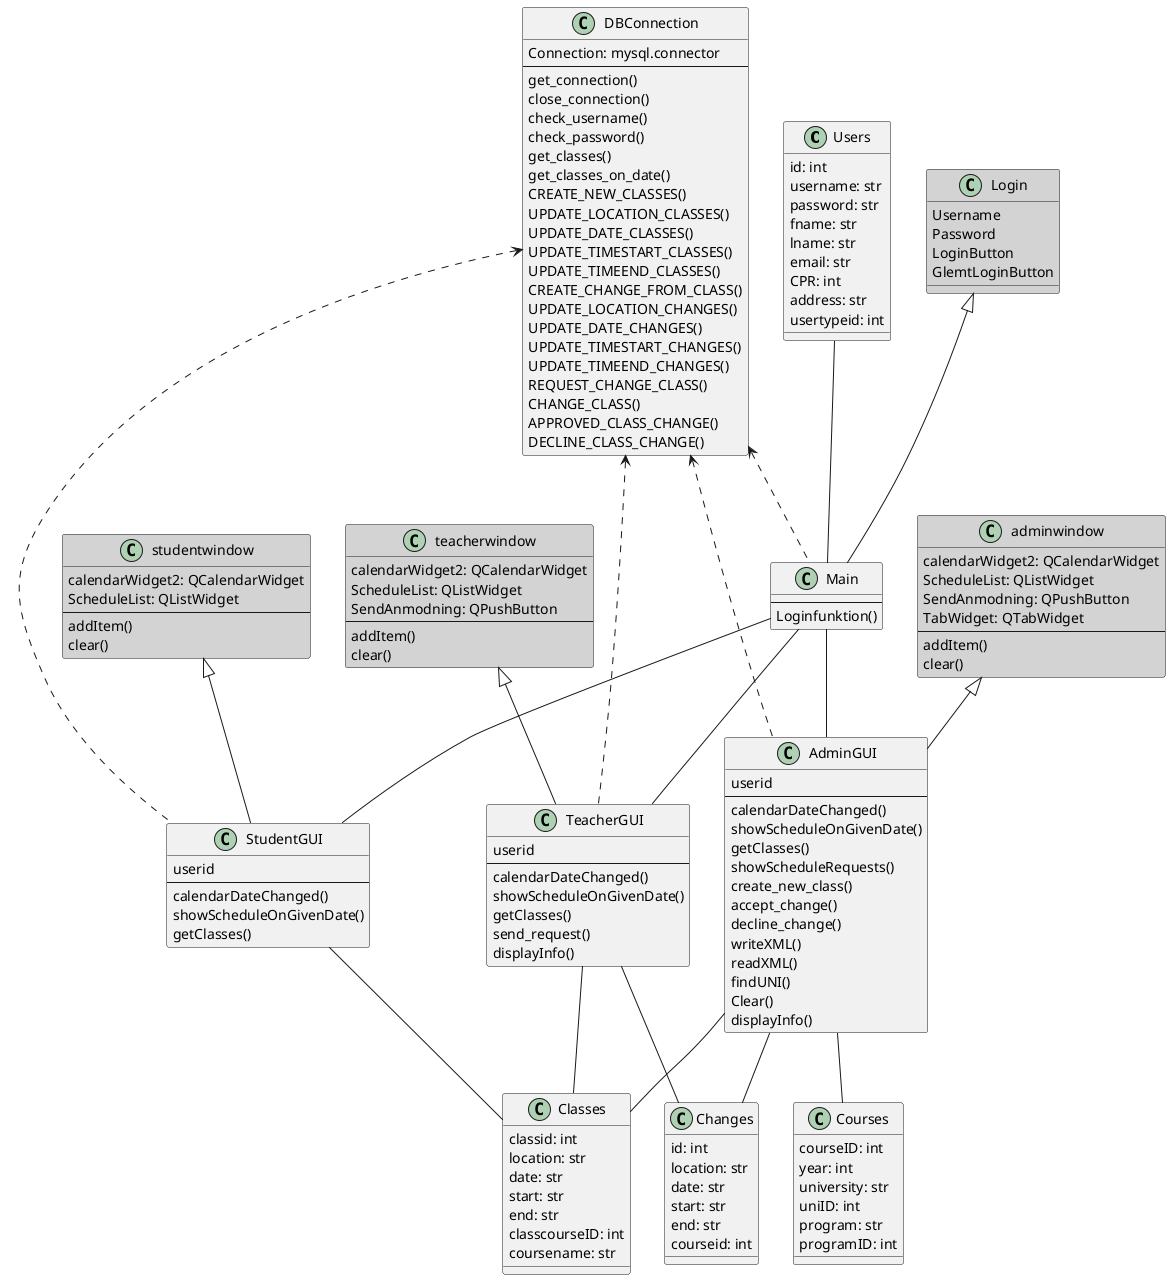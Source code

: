 @startuml
Users -- Main
Main -- StudentGUI
Main -- TeacherGUI
Main -- AdminGUI
Login <|-- Main
adminwindow <|-- AdminGUI
studentwindow <|-- StudentGUI
teacherwindow <|-- TeacherGUI
DBConnection <.. Main
DBConnection <.. StudentGUI
DBConnection <.. TeacherGUI
DBConnection <.. AdminGUI
StudentGUI -- Classes
TeacherGUI -- Classes
AdminGUI -- Classes
TeacherGUI -- Changes
AdminGUI -- Changes
AdminGUI -- Courses


class Users{
    id: int
    username: str
    password: str
    fname: str
    lname: str
    email: str
    CPR: int
    address: str
    usertypeid: int
    }
class Main{
    --
    Loginfunktion()
    }
class DBConnection{
    Connection: mysql.connector
    --
    get_connection()
    close_connection()
    check_username()
    check_password()
    get_classes()
    get_classes_on_date()
    CREATE_NEW_CLASSES()
    UPDATE_LOCATION_CLASSES()
    UPDATE_DATE_CLASSES()
    UPDATE_TIMESTART_CLASSES()
    UPDATE_TIMEEND_CLASSES()
    CREATE_CHANGE_FROM_CLASS()
    UPDATE_LOCATION_CHANGES()
    UPDATE_DATE_CHANGES()
    UPDATE_TIMESTART_CHANGES()
    UPDATE_TIMEEND_CHANGES()
    REQUEST_CHANGE_CLASS()
    CHANGE_CLASS()
    APPROVED_CLASS_CHANGE()
    DECLINE_CLASS_CHANGE()
    }
class StudentGUI{
    userid
    --
    calendarDateChanged()
    showScheduleOnGivenDate()
    getClasses()
    }
class AdminGUI{
    userid
    --
    calendarDateChanged()
    showScheduleOnGivenDate()
    getClasses()
    showScheduleRequests()
    create_new_class()
    accept_change()
    decline_change()
    writeXML()
    readXML()
    findUNI()
    Clear()
    displayInfo()
    }
class TeacherGUI{
    userid
    --
    calendarDateChanged()
    showScheduleOnGivenDate()
    getClasses()
    send_request()
    displayInfo()
    }
class Classes{
    classid: int
    location: str
    date: str
    start: str
    end: str
    classcourseID: int
    coursename: str
    }
class Courses{
    courseID: int
    year: int
    university: str
    uniID: int
    program: str
    programID: int
    }
class Changes{
    id: int
    location: str
    date: str
    start: str
    end: str
    courseid: int

    }
class Login #lightgray{
    Username
    Password
    LoginButton
    GlemtLoginButton
    }
class adminwindow #lightgray{
    calendarWidget2: QCalendarWidget
    ScheduleList: QListWidget
    SendAnmodning: QPushButton
    TabWidget: QTabWidget
    --
    addItem()
    clear()
    }
class studentwindow #lightgray{
    calendarWidget2: QCalendarWidget
    ScheduleList: QListWidget
    --
    addItem()
    clear()
    }
class teacherwindow #lightgray{
    calendarWidget2: QCalendarWidget
    ScheduleList: QListWidget
    SendAnmodning: QPushButton
    --
    addItem()
    clear()
    }

@enduml
